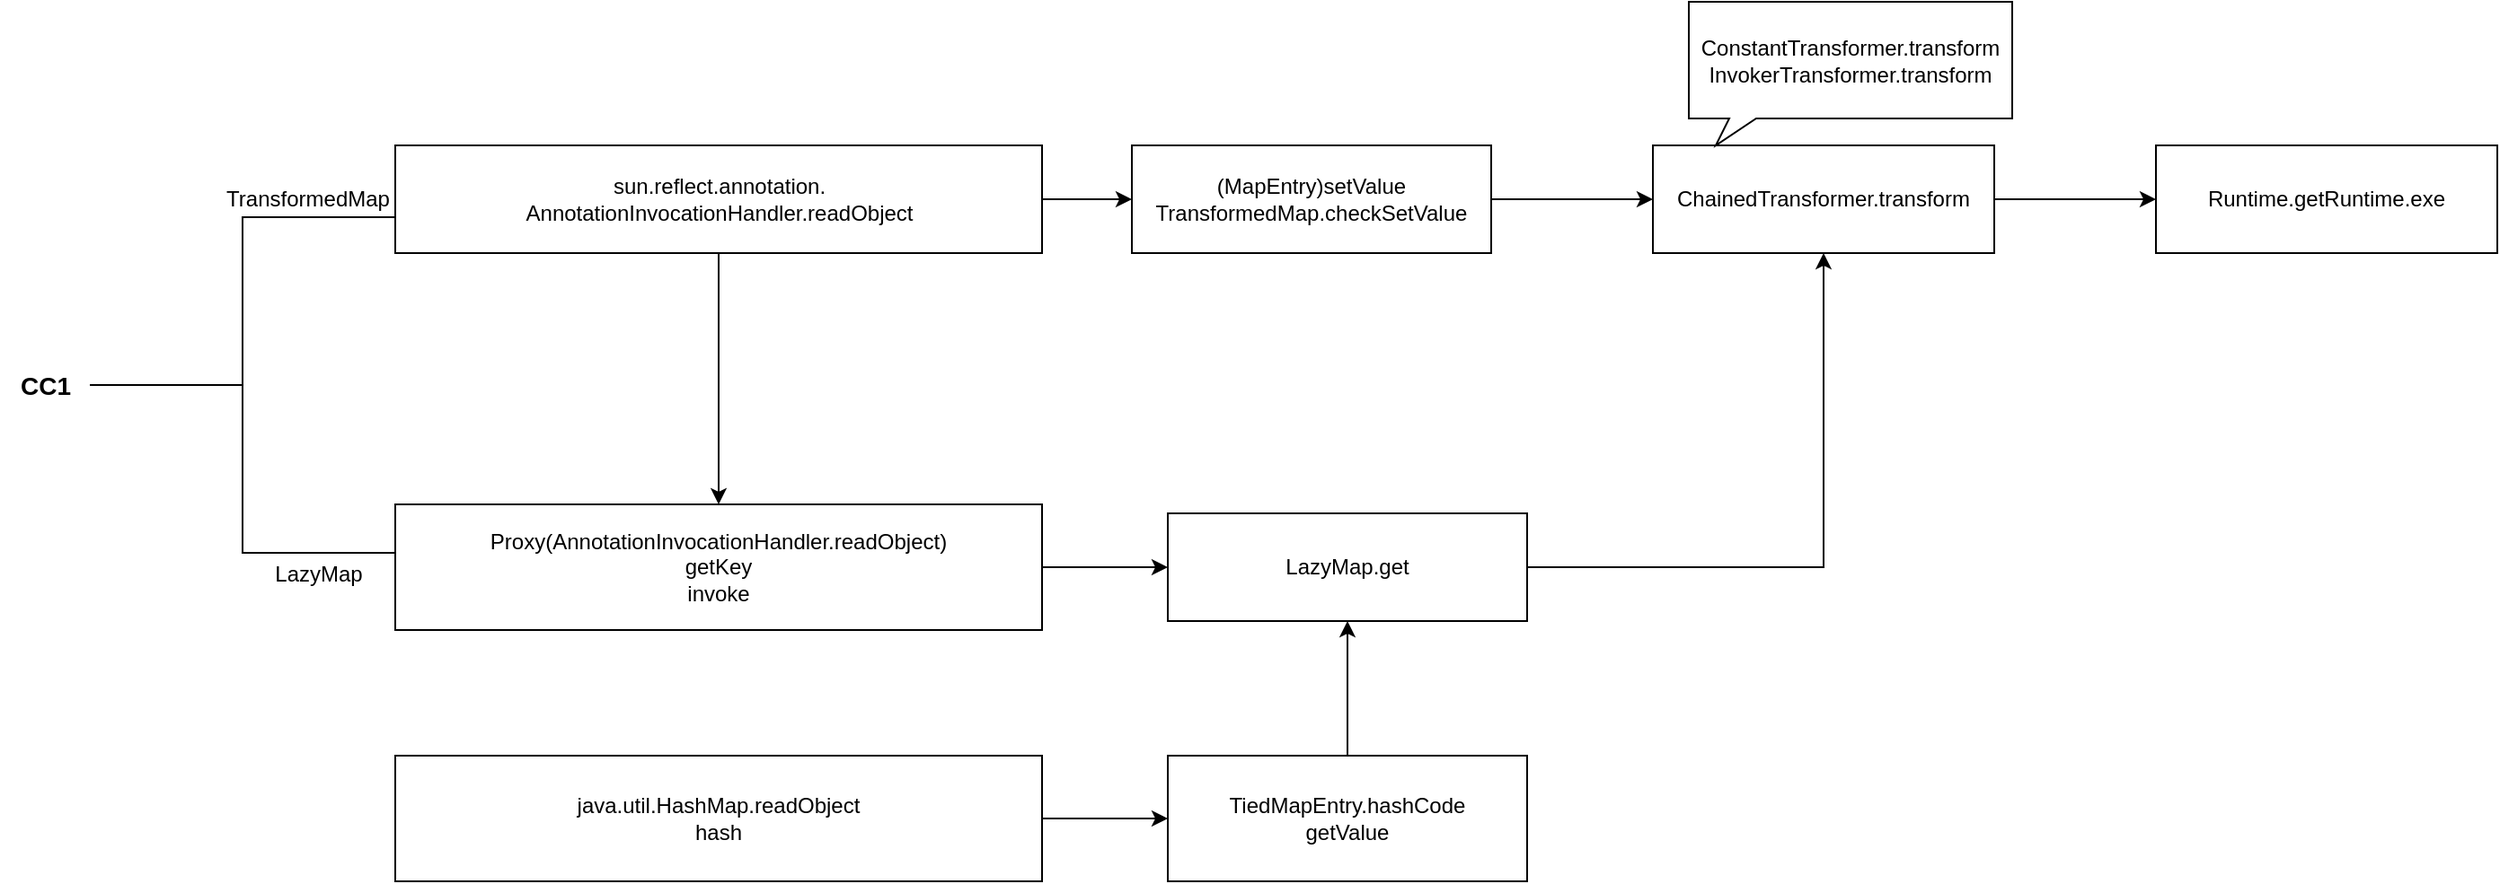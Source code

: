<mxfile version="21.8.0" type="github">
  <diagram name="第 1 页" id="6VpoMdF1UtFUlSB7jPXj">
    <mxGraphModel dx="1562" dy="830" grid="1" gridSize="10" guides="1" tooltips="1" connect="1" arrows="1" fold="1" page="1" pageScale="1" pageWidth="1920" pageHeight="1200" math="0" shadow="0">
      <root>
        <mxCell id="0" />
        <mxCell id="1" parent="0" />
        <mxCell id="6vssdcbbBTtyEO5g1ugg-1" value="Runtime.getRuntime.exe" style="rounded=0;whiteSpace=wrap;html=1;" parent="1" vertex="1">
          <mxGeometry x="1220" y="240" width="190" height="60" as="geometry" />
        </mxCell>
        <mxCell id="6vssdcbbBTtyEO5g1ugg-8" style="edgeStyle=orthogonalEdgeStyle;rounded=0;orthogonalLoop=1;jettySize=auto;html=1;exitX=1;exitY=0.5;exitDx=0;exitDy=0;entryX=0;entryY=0.5;entryDx=0;entryDy=0;" parent="1" source="6vssdcbbBTtyEO5g1ugg-2" target="6vssdcbbBTtyEO5g1ugg-1" edge="1">
          <mxGeometry relative="1" as="geometry" />
        </mxCell>
        <mxCell id="6vssdcbbBTtyEO5g1ugg-2" value="ChainedTransformer.transform" style="rounded=0;whiteSpace=wrap;html=1;" parent="1" vertex="1">
          <mxGeometry x="940" y="240" width="190" height="60" as="geometry" />
        </mxCell>
        <mxCell id="6vssdcbbBTtyEO5g1ugg-10" style="edgeStyle=orthogonalEdgeStyle;rounded=0;orthogonalLoop=1;jettySize=auto;html=1;exitX=1;exitY=0.5;exitDx=0;exitDy=0;entryX=0;entryY=0.5;entryDx=0;entryDy=0;" parent="1" source="6vssdcbbBTtyEO5g1ugg-9" target="6vssdcbbBTtyEO5g1ugg-2" edge="1">
          <mxGeometry relative="1" as="geometry" />
        </mxCell>
        <mxCell id="6vssdcbbBTtyEO5g1ugg-9" value="(MapEntry&lt;span style=&quot;background-color: initial;&quot;&gt;)setValue&lt;/span&gt;&lt;br&gt;TransformedMap.checkSetValue" style="rounded=0;whiteSpace=wrap;html=1;" parent="1" vertex="1">
          <mxGeometry x="650" y="240" width="200" height="60" as="geometry" />
        </mxCell>
        <mxCell id="6vssdcbbBTtyEO5g1ugg-13" style="edgeStyle=orthogonalEdgeStyle;rounded=0;orthogonalLoop=1;jettySize=auto;html=1;exitX=1;exitY=0.5;exitDx=0;exitDy=0;entryX=0;entryY=0.5;entryDx=0;entryDy=0;" parent="1" source="6vssdcbbBTtyEO5g1ugg-11" target="6vssdcbbBTtyEO5g1ugg-9" edge="1">
          <mxGeometry relative="1" as="geometry" />
        </mxCell>
        <mxCell id="6vssdcbbBTtyEO5g1ugg-18" style="edgeStyle=orthogonalEdgeStyle;rounded=0;orthogonalLoop=1;jettySize=auto;html=1;exitX=0.5;exitY=1;exitDx=0;exitDy=0;entryX=0.5;entryY=0;entryDx=0;entryDy=0;" parent="1" source="6vssdcbbBTtyEO5g1ugg-11" target="6vssdcbbBTtyEO5g1ugg-17" edge="1">
          <mxGeometry relative="1" as="geometry" />
        </mxCell>
        <mxCell id="6vssdcbbBTtyEO5g1ugg-11" value="sun.reflect.annotation.&lt;br&gt;AnnotationInvocationHandler.readObject" style="rounded=0;html=1;" parent="1" vertex="1">
          <mxGeometry x="240" y="240" width="360" height="60" as="geometry" />
        </mxCell>
        <mxCell id="6vssdcbbBTtyEO5g1ugg-12" value="ConstantTransformer.transform&lt;br&gt;InvokerTransformer.transform" style="whiteSpace=wrap;html=1;shape=mxgraph.basic.rectCallout;dx=30;dy=15;boundedLbl=1;" parent="1" vertex="1">
          <mxGeometry x="960" y="160" width="180" height="80" as="geometry" />
        </mxCell>
        <mxCell id="6vssdcbbBTtyEO5g1ugg-16" style="edgeStyle=orthogonalEdgeStyle;rounded=0;orthogonalLoop=1;jettySize=auto;html=1;entryX=0.5;entryY=1;entryDx=0;entryDy=0;" parent="1" source="6vssdcbbBTtyEO5g1ugg-15" target="6vssdcbbBTtyEO5g1ugg-2" edge="1">
          <mxGeometry relative="1" as="geometry" />
        </mxCell>
        <mxCell id="6vssdcbbBTtyEO5g1ugg-15" value="LazyMap.get" style="rounded=0;whiteSpace=wrap;html=1;" parent="1" vertex="1">
          <mxGeometry x="670" y="445" width="200" height="60" as="geometry" />
        </mxCell>
        <mxCell id="6vssdcbbBTtyEO5g1ugg-20" value="" style="edgeStyle=orthogonalEdgeStyle;rounded=0;orthogonalLoop=1;jettySize=auto;html=1;" parent="1" source="6vssdcbbBTtyEO5g1ugg-17" target="6vssdcbbBTtyEO5g1ugg-15" edge="1">
          <mxGeometry relative="1" as="geometry" />
        </mxCell>
        <mxCell id="6vssdcbbBTtyEO5g1ugg-17" value="Proxy(AnnotationInvocationHandler.readObject)&lt;br&gt;getKey&lt;br&gt;invoke" style="rounded=0;whiteSpace=wrap;html=1;" parent="1" vertex="1">
          <mxGeometry x="240" y="440" width="360" height="70" as="geometry" />
        </mxCell>
        <mxCell id="6vssdcbbBTtyEO5g1ugg-22" value="" style="edgeStyle=orthogonalEdgeStyle;rounded=0;orthogonalLoop=1;jettySize=auto;html=1;" parent="1" source="6vssdcbbBTtyEO5g1ugg-21" target="6vssdcbbBTtyEO5g1ugg-15" edge="1">
          <mxGeometry relative="1" as="geometry" />
        </mxCell>
        <mxCell id="6vssdcbbBTtyEO5g1ugg-21" value="TiedMapEntry.hashCode&lt;br&gt;getValue" style="rounded=0;whiteSpace=wrap;html=1;" parent="1" vertex="1">
          <mxGeometry x="670" y="580" width="200" height="70" as="geometry" />
        </mxCell>
        <mxCell id="6vssdcbbBTtyEO5g1ugg-24" value="" style="edgeStyle=orthogonalEdgeStyle;rounded=0;orthogonalLoop=1;jettySize=auto;html=1;" parent="1" source="6vssdcbbBTtyEO5g1ugg-23" target="6vssdcbbBTtyEO5g1ugg-21" edge="1">
          <mxGeometry relative="1" as="geometry" />
        </mxCell>
        <mxCell id="6vssdcbbBTtyEO5g1ugg-23" value="java.util.HashMap.readObject&lt;br&gt;hash" style="rounded=0;whiteSpace=wrap;html=1;" parent="1" vertex="1">
          <mxGeometry x="240" y="580" width="360" height="70" as="geometry" />
        </mxCell>
        <mxCell id="gErniXCXHLFTvf_z7TUi-1" value="&lt;b&gt;&lt;font style=&quot;font-size: 14px;&quot;&gt;CC1&lt;/font&gt;&lt;/b&gt;" style="text;html=1;align=center;verticalAlign=middle;resizable=0;points=[];autosize=1;strokeColor=none;fillColor=none;" vertex="1" parent="1">
          <mxGeometry x="20" y="358.5" width="50" height="30" as="geometry" />
        </mxCell>
        <mxCell id="gErniXCXHLFTvf_z7TUi-2" value="" style="strokeWidth=1;html=1;shape=mxgraph.flowchart.annotation_2;align=left;labelPosition=right;pointerEvents=1;fontStyle=0" vertex="1" parent="1">
          <mxGeometry x="70" y="280" width="170" height="187" as="geometry" />
        </mxCell>
        <mxCell id="gErniXCXHLFTvf_z7TUi-3" value="TransformedMap" style="text;html=1;align=center;verticalAlign=middle;resizable=0;points=[];autosize=1;strokeColor=none;fillColor=none;" vertex="1" parent="1">
          <mxGeometry x="136" y="255" width="110" height="30" as="geometry" />
        </mxCell>
        <mxCell id="gErniXCXHLFTvf_z7TUi-5" value="LazyMap" style="text;html=1;align=center;verticalAlign=middle;resizable=0;points=[];autosize=1;strokeColor=none;fillColor=none;" vertex="1" parent="1">
          <mxGeometry x="162" y="464" width="70" height="30" as="geometry" />
        </mxCell>
      </root>
    </mxGraphModel>
  </diagram>
</mxfile>
